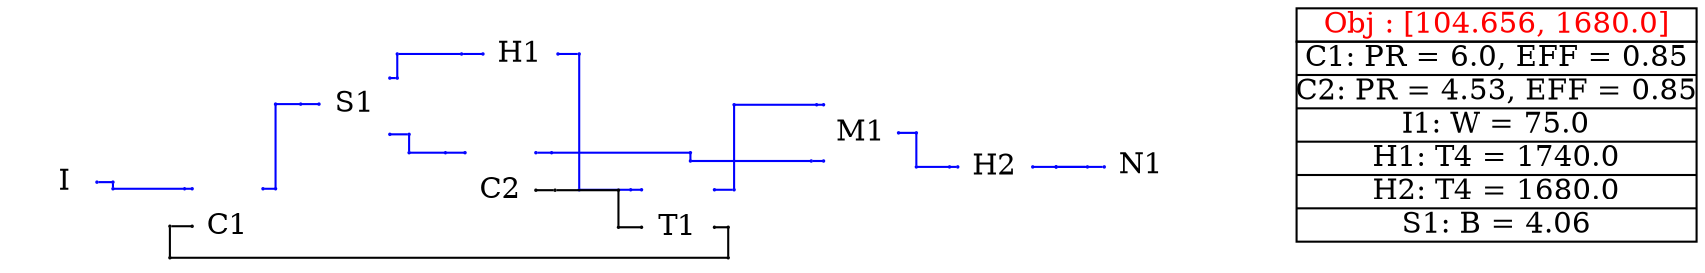 graph sample25 {
	sizeNode1 [label="" color=white fixedsize=true height=0.01 pos="0,0!" shape=point width=0.01]
	sizeNode2 [label="" color=white fixedsize=true height=0.01 pos="7.916666666666667,1.6309722222222223!" shape=point width=0.01]
	configuration [label="{C1:  PR = 6.0, EFF = 0.85|C2:  PR = 4.53, EFF = 0.85|I1:  W = 75.0|H1:  T4 = 1740.0|H2:  T4 = 1680.0|S1:  B = 4.06}" color=black fixedsize=true height=1.3333333333333333 pos="9.916666666666666,0.8154861111111111!" shape=record width=2.6666666666666665]
	obj [label="Obj : [104.656, 1680.0]" color=black fixedsize=true fontcolor=red height=0.2222222222222222 pos="9.916666666666666,1.593263888888889!" shape=box width=2.6666666666666665]
	graph [layout=neato overlap=true]
	1 [label="" color=white height=0 image="C:\Users\57725\Desktop\work\component\\I.png" pos="0.37040796754288896,0.5456650078095522!" shape=box width=0]
	"1Label" [label=I color=white fixedsize=true height=0.2222222222222222 pos="0.37040796754288896,0.5456650078095522!" shape=box style=filled width=0.2222222222222222]
	2 [label="" color=white height=0 image="C:\Users\57725\Desktop\work\component\\C.png" pos="1.4565734104462098,0.2516085316839034!" shape=box width=0]
	"2Label" [label=C1 color=white fixedsize=true height=0.2222222222222222 pos="1.4565734104462098,0.2516085316839034!" shape=box style=filled width=0.2222222222222222]
	3 [label="" color=white height=0 image="C:\Users\57725\Desktop\work\component\\S.png" pos="2.3022173794901093,1.0658754131131263!" shape=box width=0]
	"3Label" [label=S1 color=white fixedsize=true height=0.2222222222222222 pos="2.3022173794901093,1.0658754131131263!" shape=box style=filled width=0.2222222222222222]
	4 [label="" color=white height=0 image="C:\Users\57725\Desktop\work\component\\H.png" pos="3.4091422543475556,1.4001073231672447!" shape=box width=0]
	"4Label" [label=H1 color=white fixedsize=true height=0.2222222222222222 pos="3.4091422543475556,1.4001073231672447!" shape=box style=filled width=0.2222222222222222]
	5 [label="" color=white height=0 image="C:\Users\57725\Desktop\work\component\\C.png" pos="3.275798877653752,0.491904997810362!" shape=box width=0]
	"5Label" [label=C2 color=white fixedsize=true height=0.2222222222222222 pos="3.275798877653752,0.491904997810362!" shape=box style=filled width=0.2222222222222222]
	6 [label="" color=white height=0 image="C:\Users\57725\Desktop\work\component\\T.png" pos="4.459443759422832,0.24482859319824446!" shape=box width=0]
	"6Label" [label=T1 color=white fixedsize=true height=0.2222222222222222 pos="4.459443759422832,0.24482859319824446!" shape=box style=filled width=0.2222222222222222]
	7 [label="" color=white height=0 image="C:\Users\57725\Desktop\work\component\\M.png" pos="5.6798327689968,0.8741603426395725!" shape=box width=0]
	"7Label" [label=M1 color=white fixedsize=true height=0.2222222222222222 pos="5.6798327689968,0.8741603426395725!" shape=box style=filled width=0.2222222222222222]
	8 [label="" color=white height=0 image="C:\Users\57725\Desktop\work\component\\H.png" pos="6.574472515139011,0.6471952335954886!" shape=box width=0]
	"8Label" [label=H2 color=white fixedsize=true height=0.2222222222222222 pos="6.574472515139011,0.6471952335954886!" shape=box style=filled width=0.2222222222222222]
	9 [label="" color=white height=0 image="C:\Users\57725\Desktop\work\component\\N.png" pos="7.551234604266189,0.6561323547774633!" shape=box width=0]
	"9Label" [label=N1 color=white fixedsize=true height=0.2222222222222222 pos="7.551234604266189,0.6561323547774633!" shape=box style=filled width=0.2222222222222222]
	"1_e" [label="" color=blue fixedsize=true height=0.01 pos="0.5856857453206668,0.5456650078095522!" shape=point width=0.01]
	"1s_e" [label="" color=blue fixedsize=true height=0.01 pos="0.6924866904461903,0.5456650078095522!" shape=point width=0.01]
	"1_e" -- "1s_e" [color=blue]
	C1_nw [label="" color=blue fixedsize=true height=0.01 pos="1.2204622993350986,0.5015668650172367!" shape=point width=0.01]
	C1t_nw [label="" color=blue fixedsize=true height=0.01 pos="1.1697451284358913,0.5015668650172367!" shape=point width=0.01]
	C1_nw -- C1t_nw [color=blue]
	blankNode236 [label="" color=blue fixedsize=true height=0.01 pos="0.6924866904461903,0.5015668650172367!" shape=point width=0.01]
	"1s_e" -- blankNode236 [color=blue]
	blankNode236 -- C1t_nw [color=blue]
	C1_ne [label="" color=blue fixedsize=true height=0.01 pos="1.6926845215573207,0.5015668650172367!" shape=point width=0.01]
	C1s_ne [label="" color=blue fixedsize=true height=0.01 pos="1.7764693238237534,0.5015668650172367!" shape=point width=0.01]
	C1_ne -- C1s_ne [color=blue]
	S1_w [label="" color=blue fixedsize=true height=0.01 pos="2.066106268378998,1.0658754131131263!" shape=point width=0.01]
	S1t_w [label="" color=blue fixedsize=true height=0.01 pos="1.9441317488849974,1.0658754131131263!" shape=point width=0.01]
	S1_w -- S1t_w [color=blue]
	blankNode237 [label="" color=blue fixedsize=true height=0.01 pos="1.7764693238237534,1.0658754131131263!" shape=point width=0.01]
	C1s_ne -- blankNode237 [color=blue]
	blankNode237 -- S1t_w [color=blue]
	S1_ne [label="" color=blue fixedsize=true height=0.01 pos="2.5383284906012205,1.2394448575575707!" shape=point width=0.01]
	S1s_ne [label="" color=blue fixedsize=true height=0.01 pos="2.5879206722499597,1.2394448575575707!" shape=point width=0.01]
	S1_ne -- S1s_ne [color=blue]
	H1_w [label="" color=blue fixedsize=true height=0.01 pos="3.1591422543475556,1.4001073231672447!" shape=point width=0.01]
	H1t_w [label="" color=blue fixedsize=true height=0.01 pos="3.0165352289333764,1.4001073231672447!" shape=point width=0.01]
	H1_w -- H1t_w [color=blue]
	blankNode238 [label="" color=blue fixedsize=true height=0.01 pos="2.5879206722499597,1.4001073231672447!" shape=point width=0.01]
	S1s_ne -- blankNode238 [color=blue]
	blankNode238 -- H1t_w [color=blue]
	S1_se [label="" color=blue fixedsize=true height=0.01 pos="2.5383284906012205,0.8644448575575707!" shape=point width=0.01]
	S1s_se [label="" color=blue fixedsize=true height=0.01 pos="2.666775327948697,0.8644448575575707!" shape=point width=0.01]
	S1_se -- S1s_se [color=blue]
	C2_nw [label="" color=blue fixedsize=true height=0.01 pos="3.0396877665426407,0.7418633311436954!" shape=point width=0.01]
	C2t_nw [label="" color=blue fixedsize=true height=0.01 pos="2.9091840387983674,0.7418633311436954!" shape=point width=0.01]
	C2_nw -- C2t_nw [color=blue]
	blankNode239 [label="" color=blue fixedsize=true height=0.01 pos="2.666775327948697,0.7418633311436954!" shape=point width=0.01]
	S1s_se -- blankNode239 [color=blue]
	blankNode239 -- C2t_nw [color=blue]
	H1_e [label="" color=blue fixedsize=true height=0.01 pos="3.6591422543475556,1.4001073231672447!" shape=point width=0.01]
	H1s_e [label="" color=blue fixedsize=true height=0.01 pos="3.80084931888935,1.4001073231672447!" shape=point width=0.01]
	H1_e -- H1s_e [color=blue]
	T1_nw [label="" color=blue fixedsize=true height=0.01 pos="4.216388203867277,0.4947869265315778!" shape=point width=0.01]
	T1t_nw [label="" color=blue fixedsize=true height=0.01 pos="4.143972274095643,0.4947869265315778!" shape=point width=0.01]
	T1_nw -- T1t_nw [color=blue]
	blankNode240 [label="" color=blue fixedsize=true height=0.01 pos="3.80084931888935,0.4947869265315778!" shape=point width=0.01]
	H1s_e -- blankNode240 [color=blue]
	blankNode240 -- T1t_nw [color=blue]
	T1_ne [label="" color=blue fixedsize=true height=0.01 pos="4.702499314978388,0.4947869265315778!" shape=point width=0.01]
	T1s_ne [label="" color=blue fixedsize=true height=0.01 pos="4.833431326738793,0.4947869265315778!" shape=point width=0.01]
	T1_ne -- T1s_ne [color=blue]
	M1_nw [label="" color=blue fixedsize=true height=0.01 pos="5.4298327689968,1.061618675972906!" shape=point width=0.01]
	M1t_nw [label="" color=blue fixedsize=true height=0.01 pos="5.383789150320499,1.061618675972906!" shape=point width=0.01]
	M1_nw -- M1t_nw [color=blue]
	blankNode241 [label="" color=blue fixedsize=true height=0.01 pos="4.833431326738793,1.061618675972906!" shape=point width=0.01]
	T1s_ne -- blankNode241 [color=blue]
	blankNode241 -- M1t_nw [color=blue]
	M1_e [label="" color=blue fixedsize=true height=0.01 pos="5.9298327689968,0.8741603426395725!" shape=point width=0.01]
	M1s_e [label="" color=blue fixedsize=true height=0.01 pos="6.04840627425,0.8741603426395725!" shape=point width=0.01]
	M1_e -- M1s_e [color=blue]
	H2_w [label="" color=blue fixedsize=true height=0.01 pos="6.324472515139011,0.6471952335954886!" shape=point width=0.01]
	H2t_w [label="" color=blue fixedsize=true height=0.01 pos="6.269503841731761,0.6471952335954886!" shape=point width=0.01]
	H2_w -- H2t_w [color=blue]
	blankNode242 [label="" color=blue fixedsize=true height=0.01 pos="6.04840627425,0.6471952335954886!" shape=point width=0.01]
	M1s_e -- blankNode242 [color=blue]
	blankNode242 -- H2t_w [color=blue]
	9 [pos="7.551234604266189,0.6471952335954886!"]
	H2_e [label="" color=blue fixedsize=true height=0.01 pos="6.824472515139011,0.6471952335954886!" shape=point width=0.01]
	H2s_e [label="" color=blue fixedsize=true height=0.01 pos="6.98033019401376,0.6471952335954886!" shape=point width=0.01]
	H2_e -- H2s_e [color=blue]
	N1_w [label="" color=blue fixedsize=true height=0.01 pos="7.301234604266189,0.6471952335954886!" shape=point width=0.01]
	N1t_w [label="" color=blue fixedsize=true height=0.01 pos="7.189003419614203,0.6471952335954886!" shape=point width=0.01]
	N1_w -- N1t_w [color=blue]
	H2s_e:e -- N1t_w:w [color=blue]
	blankNode243 [label="" color=blue fixedsize=true height=0.01 pos="6.98033019401376,0.6471952335954886!" shape=point width=0.01]
	H2s_e -- blankNode243 [color=blue]
	blankNode243 -- N1t_w [color=blue]
	C2_e [label="" color=black fixedsize=true height=0.01 pos="3.511909988764863,0.491904997810362!" shape=point width=0.01]
	C2s_e [label="" color=black fixedsize=true height=0.01 pos="3.6398792659835877,0.491904997810362!" shape=point width=0.01]
	C2_e -- C2s_e [color=black]
	T1_w [label="" color=black fixedsize=true height=0.01 pos="4.216388203867277,0.24482859319824446!" shape=point width=0.01]
	T1t_w [label="" color=black fixedsize=true height=0.01 pos="4.0624423643325605,0.24482859319824446!" shape=point width=0.01]
	T1_w -- T1t_w [color=black]
	blankNode244 [label="" color=black fixedsize=true height=0.01 pos="4.0624423643325605,0.491904997810362!" shape=point width=0.01]
	C2s_e -- blankNode244 [color=black]
	blankNode244 -- T1t_w [color=black]
	C2_ne [label="" color=blue fixedsize=true height=0.01 pos="3.511909988764863,0.7418633311436954!" shape=point width=0.01]
	C2s_ne [label="" color=blue fixedsize=true height=0.01 pos="3.6167172908222938,0.7418633311436954!" shape=point width=0.01]
	C2_ne -- C2s_ne [color=blue]
	M1_sw [label="" color=blue fixedsize=true height=0.01 pos="5.4298327689968,0.6866186759729058!" shape=point width=0.01]
	M1t_sw [label="" color=blue fixedsize=true height=0.01 pos="5.34782241915209,0.6866186759729058!" shape=point width=0.01]
	M1_sw -- M1t_sw [color=blue]
	blankNode245 [label="" color=blue fixedsize=true height=0.01 pos="4.542268932781192,0.7418633311436954!" shape=point width=0.01]
	blankNode246 [label="" color=blue fixedsize=true height=0.01 pos="4.542268932781192,0.6866186759729058!" shape=point width=0.01]
	C2s_ne -- blankNode245 [color=blue]
	blankNode245 -- blankNode246 [color=blue]
	blankNode246 -- M1t_sw [color=blue]
	C1_w [label="" color=black fixedsize=true height=0.01 pos="1.2204622993350986,0.2516085316839034!" shape=point width=0.01]
	C1s_w [label="" color=black fixedsize=true height=0.01 pos="1.0720728470276113,0.2516085316839034!" shape=point width=0.01]
	C1_w -- C1s_w [color=black]
	T1_e [label="" color=black fixedsize=true height=0.01 pos="4.702499314978388,0.24482859319824446!" shape=point width=0.01]
	T1t_e [label="" color=black fixedsize=true height=0.01 pos="4.794209238686623,0.24482859319824446!" shape=point width=0.01]
	T1_e -- T1t_e [color=black]
	blankNode247 [label="" color=black fixedsize=true height=0.01 pos="1.0720728470276113,0.041454420804580915!" shape=point width=0.01]
	blankNode248 [label="" color=black fixedsize=true height=0.01 pos="4.794209238686623,0.041454420804580915!" shape=point width=0.01]
	C1s_w -- blankNode247 [color=black]
	blankNode247 -- blankNode248 [color=black]
	blankNode248 -- T1t_e [color=black]
}
